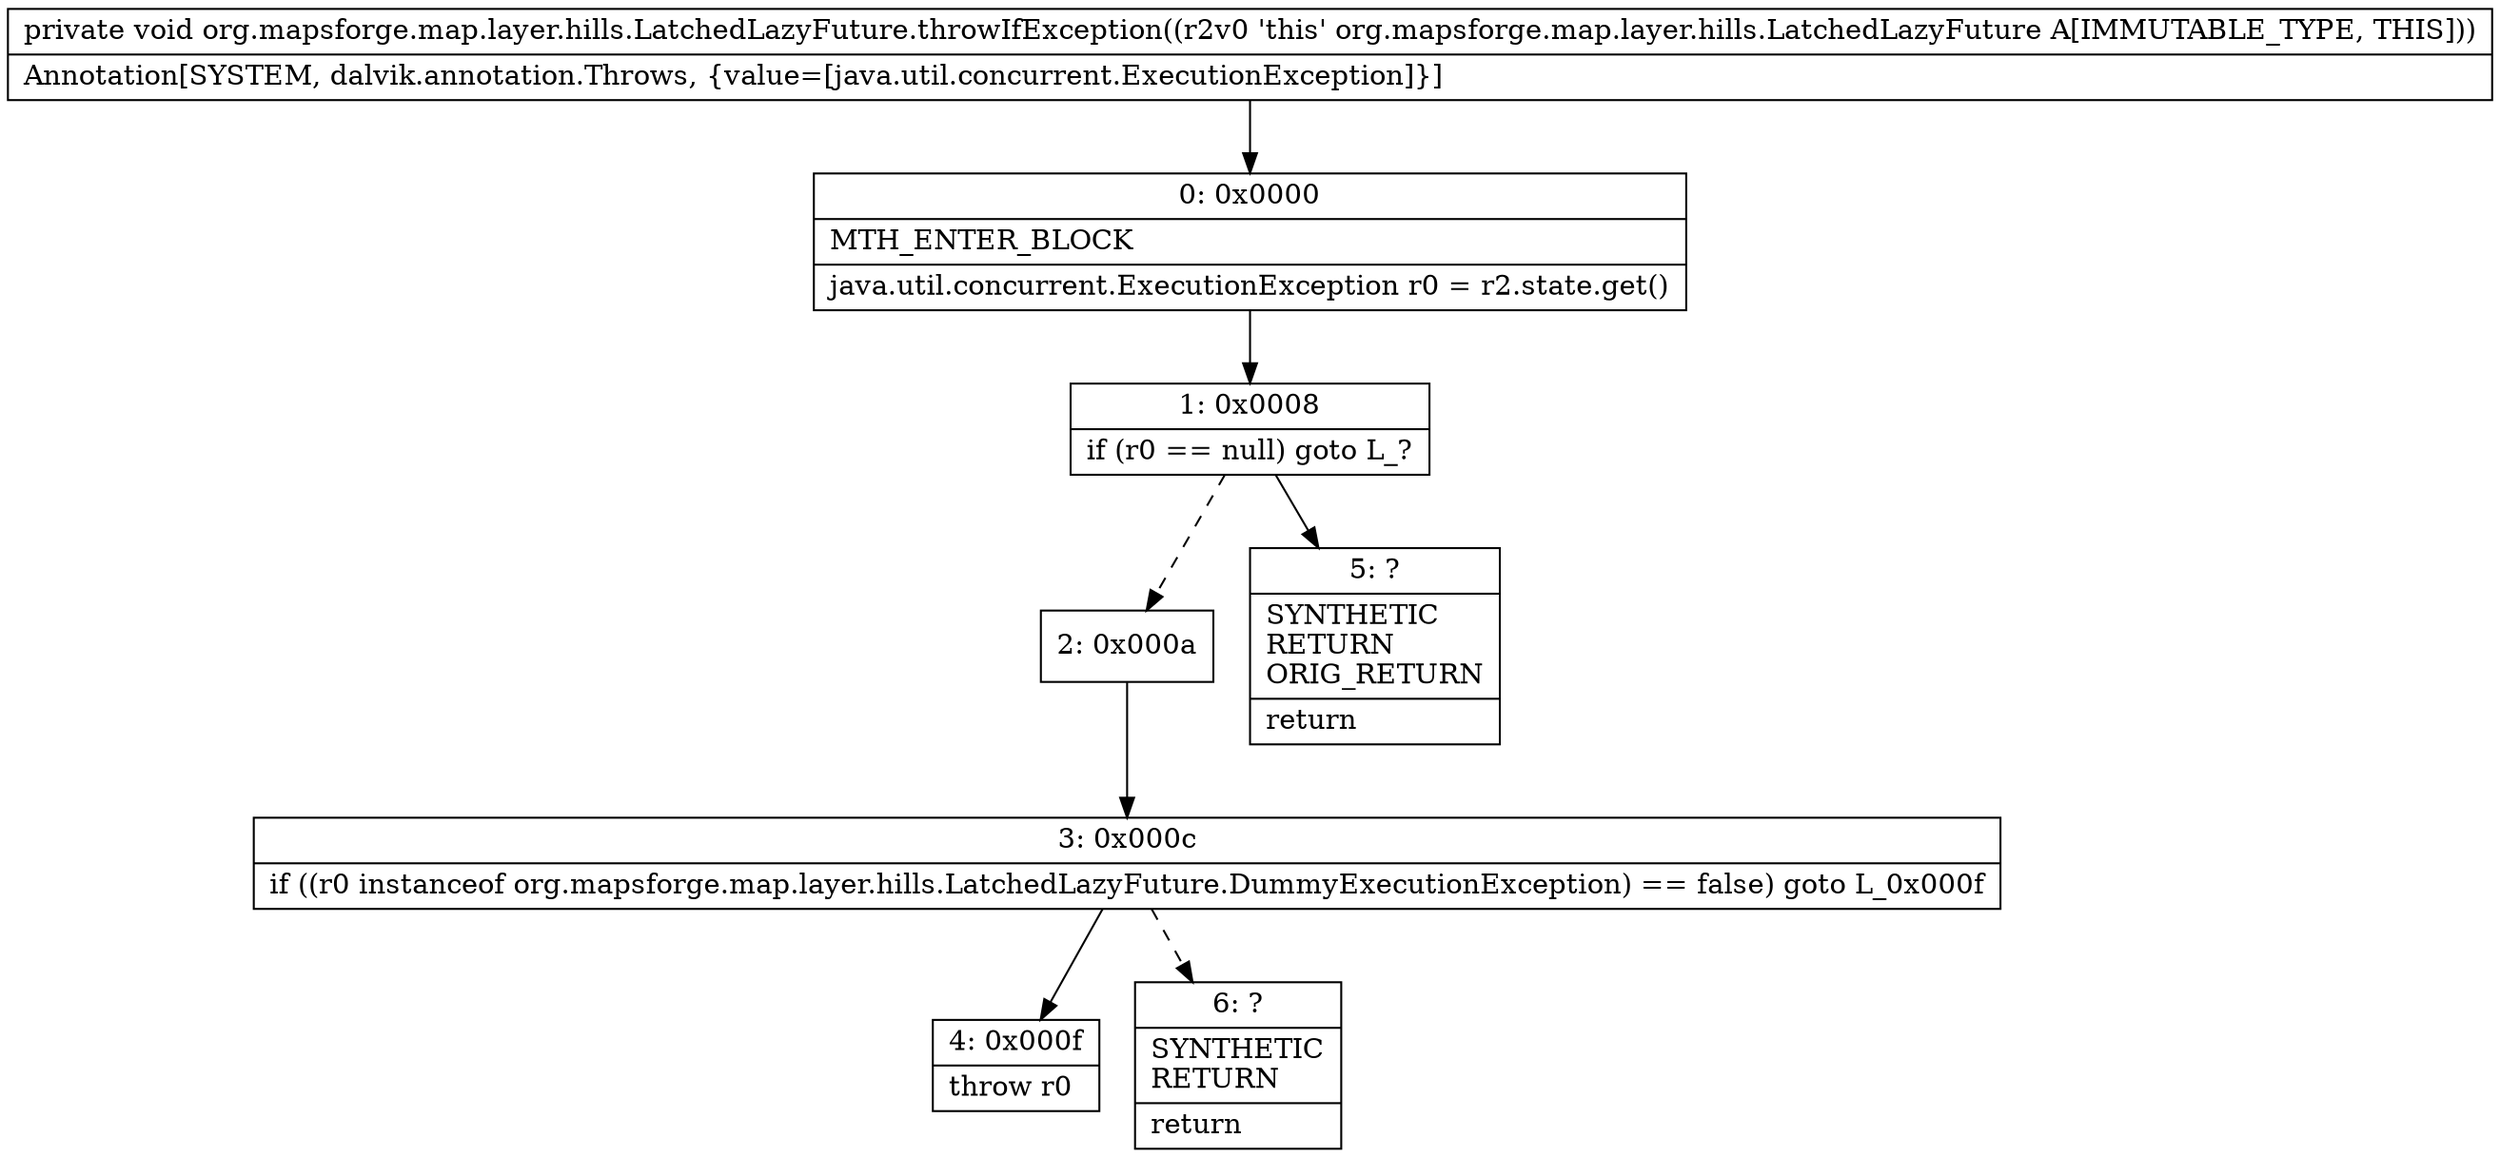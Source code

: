 digraph "CFG fororg.mapsforge.map.layer.hills.LatchedLazyFuture.throwIfException()V" {
Node_0 [shape=record,label="{0\:\ 0x0000|MTH_ENTER_BLOCK\l|java.util.concurrent.ExecutionException r0 = r2.state.get()\l}"];
Node_1 [shape=record,label="{1\:\ 0x0008|if (r0 == null) goto L_?\l}"];
Node_2 [shape=record,label="{2\:\ 0x000a}"];
Node_3 [shape=record,label="{3\:\ 0x000c|if ((r0 instanceof org.mapsforge.map.layer.hills.LatchedLazyFuture.DummyExecutionException) == false) goto L_0x000f\l}"];
Node_4 [shape=record,label="{4\:\ 0x000f|throw r0\l}"];
Node_5 [shape=record,label="{5\:\ ?|SYNTHETIC\lRETURN\lORIG_RETURN\l|return\l}"];
Node_6 [shape=record,label="{6\:\ ?|SYNTHETIC\lRETURN\l|return\l}"];
MethodNode[shape=record,label="{private void org.mapsforge.map.layer.hills.LatchedLazyFuture.throwIfException((r2v0 'this' org.mapsforge.map.layer.hills.LatchedLazyFuture A[IMMUTABLE_TYPE, THIS]))  | Annotation[SYSTEM, dalvik.annotation.Throws, \{value=[java.util.concurrent.ExecutionException]\}]\l}"];
MethodNode -> Node_0;
Node_0 -> Node_1;
Node_1 -> Node_2[style=dashed];
Node_1 -> Node_5;
Node_2 -> Node_3;
Node_3 -> Node_4;
Node_3 -> Node_6[style=dashed];
}

